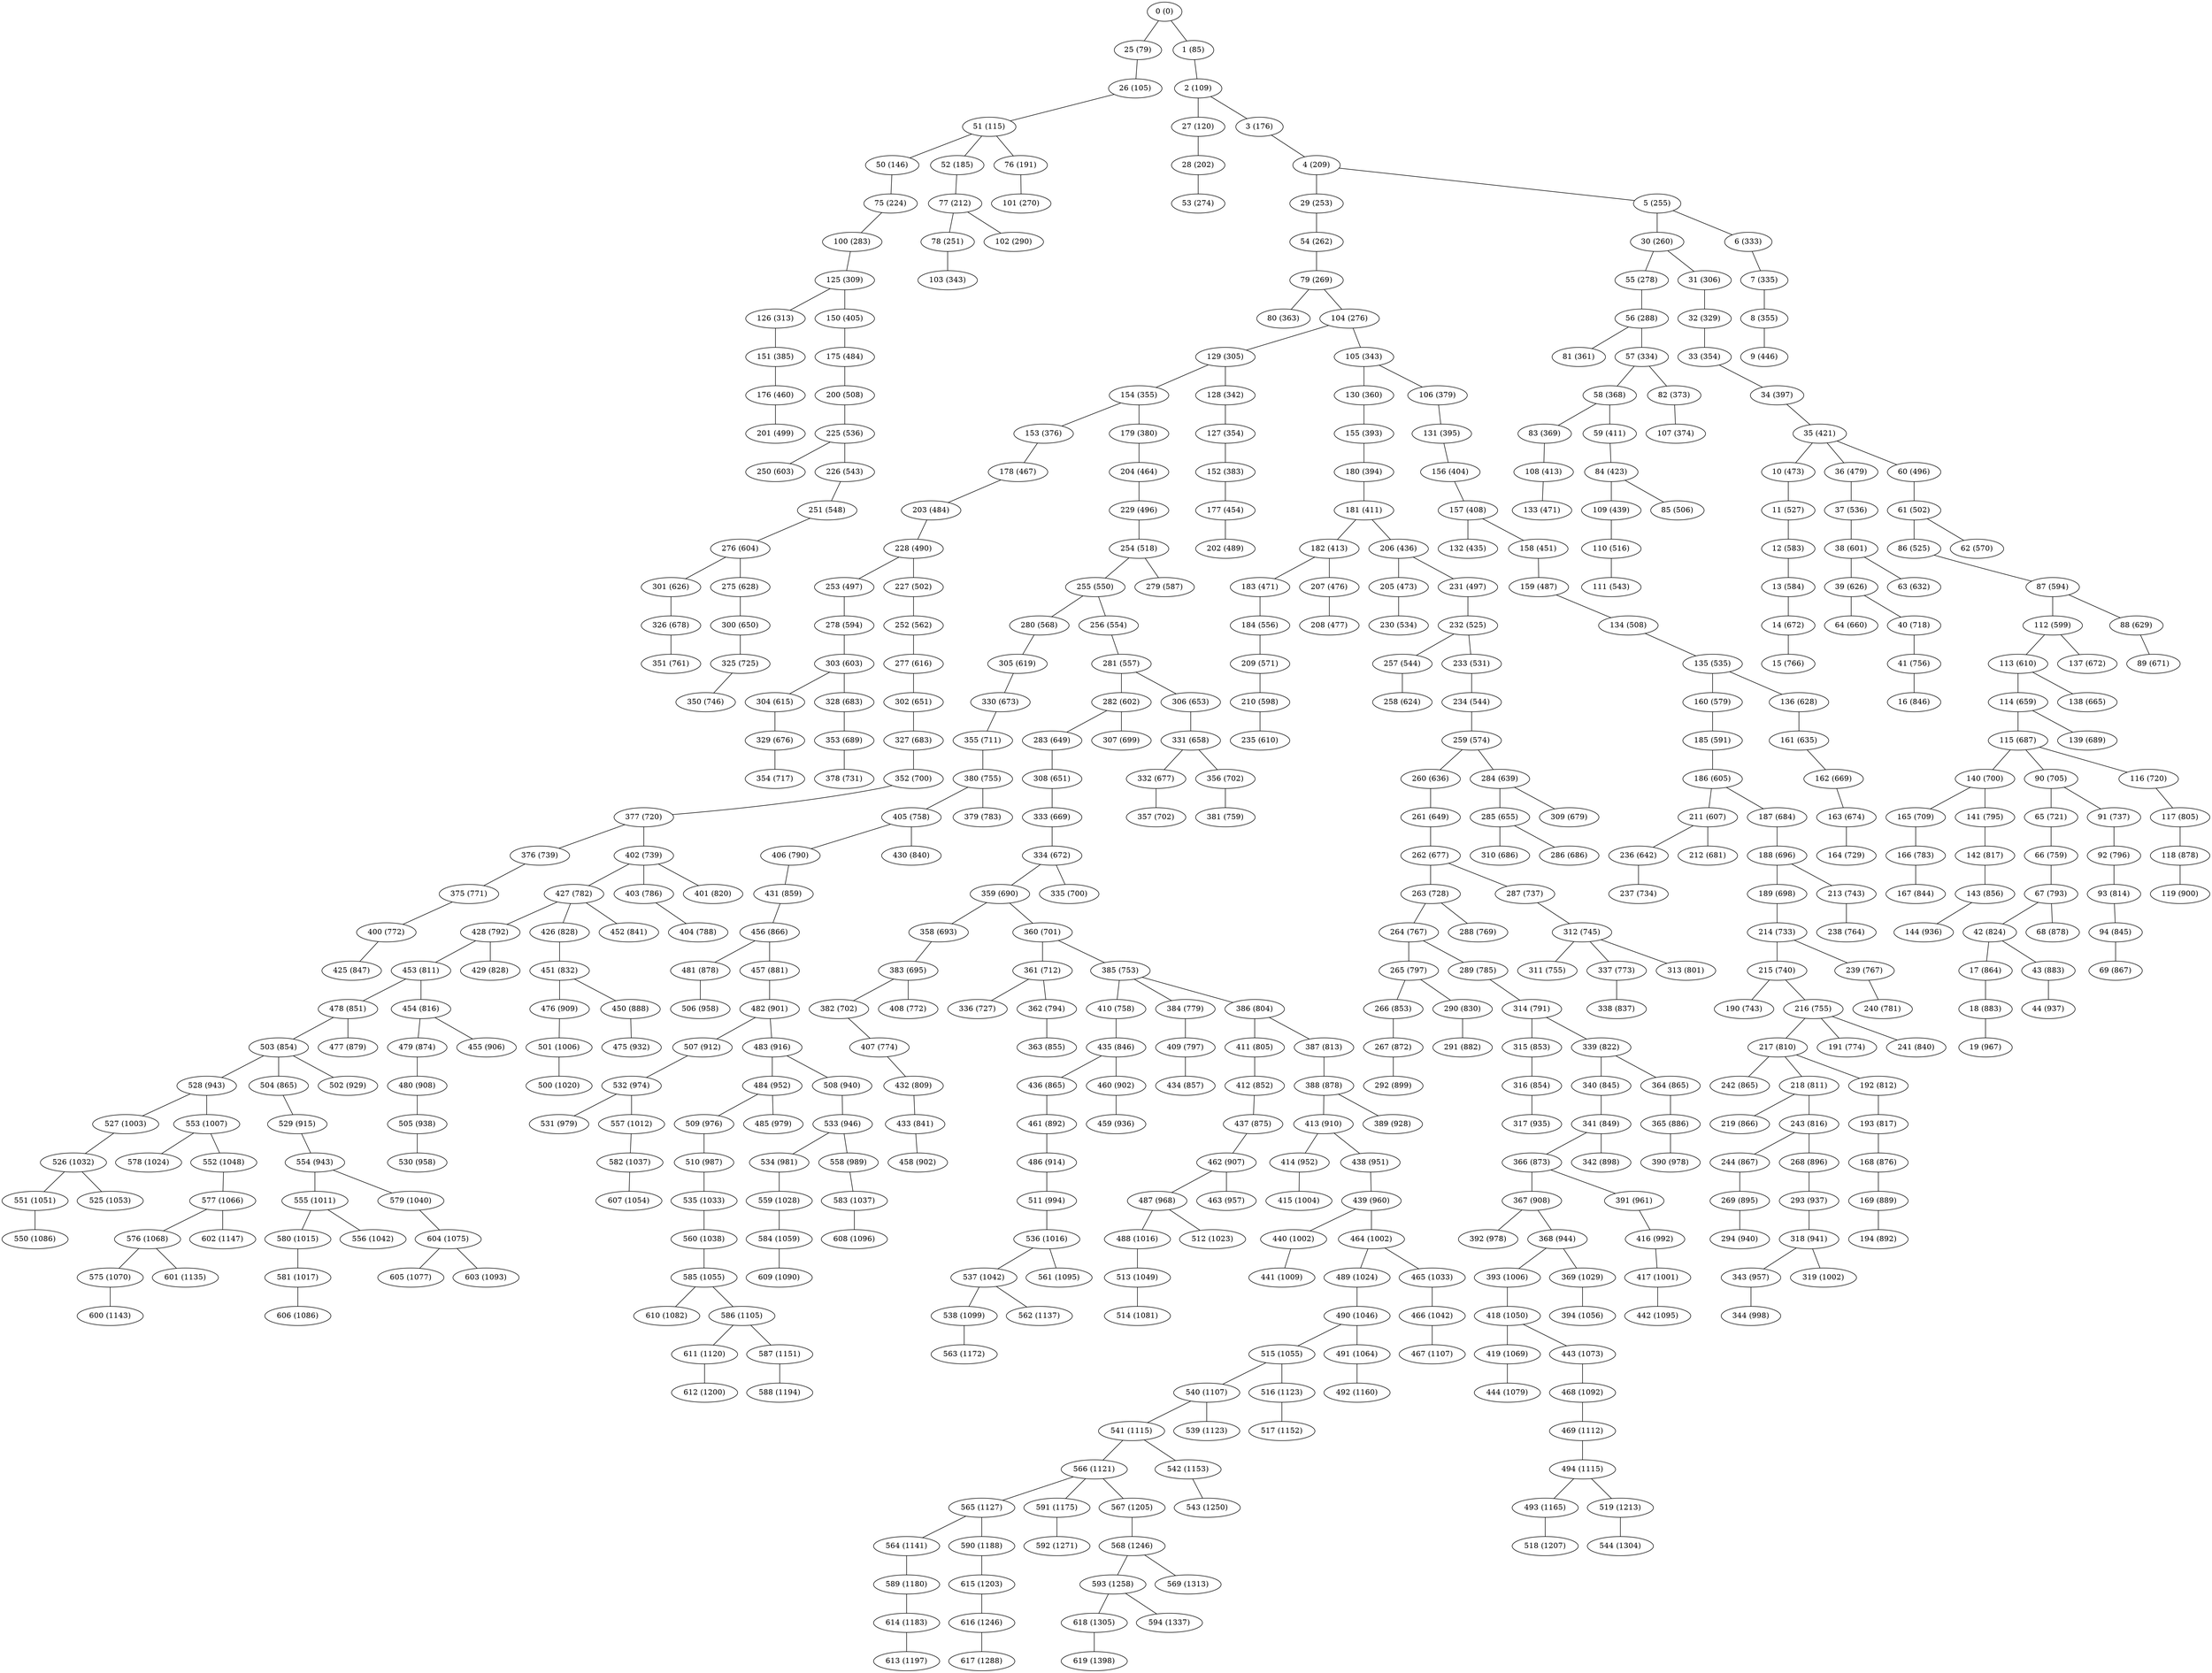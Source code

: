 graph{
"507 (912)" -- "532 (974)";
"160 (579)" -- "185 (591)";
"484 (952)" -- "509 (976)";
"86 (525)" -- "87 (594)";
"365 (886)" -- "390 (978)";
"253 (497)" -- "278 (594)";
"367 (908)" -- "392 (978)";
"209 (571)" -- "210 (598)";
"532 (974)" -- "531 (979)";
"87 (594)" -- "112 (599)";
"484 (952)" -- "485 (979)";
"37 (536)" -- "38 (601)";
"533 (946)" -- "534 (981)";
"281 (557)" -- "282 (602)";
"509 (976)" -- "510 (987)";
"278 (594)" -- "303 (603)";
"533 (946)" -- "558 (989)";
"225 (536)" -- "250 (603)";
"391 (961)" -- "416 (992)";
"251 (548)" -- "276 (604)";
"486 (914)" -- "511 (994)";
"185 (591)" -- "186 (605)";
"343 (957)" -- "344 (998)";
"186 (605)" -- "211 (607)";
"416 (992)" -- "417 (1001)";
"210 (598)" -- "235 (610)";
"318 (941)" -- "319 (1002)";
"112 (599)" -- "113 (610)";
"439 (960)" -- "440 (1002)";
"303 (603)" -- "304 (615)";
"439 (960)" -- "464 (1002)";
"252 (562)" -- "277 (616)";
"528 (943)" -- "527 (1003)";
"280 (568)" -- "305 (619)";
"414 (952)" -- "415 (1004)";
"257 (544)" -- "258 (624)";
"476 (909)" -- "501 (1006)";
"276 (604)" -- "301 (626)";
"368 (944)" -- "393 (1006)";
"38 (601)" -- "39 (626)";
"528 (943)" -- "553 (1007)";
"276 (604)" -- "275 (628)";
"440 (1002)" -- "441 (1009)";
"135 (535)" -- "136 (628)";
"554 (943)" -- "555 (1011)";
"87 (594)" -- "88 (629)";
"532 (974)" -- "557 (1012)";
"38 (601)" -- "63 (632)";
"555 (1011)" -- "580 (1015)";
"136 (628)" -- "161 (635)";
"511 (994)" -- "536 (1016)";
"259 (574)" -- "260 (636)";
"487 (968)" -- "488 (1016)";
"259 (574)" -- "284 (639)";
"580 (1015)" -- "581 (1017)";
"211 (607)" -- "236 (642)";
"501 (1006)" -- "500 (1020)";
"260 (636)" -- "261 (649)";
"487 (968)" -- "512 (1023)";
"282 (602)" -- "283 (649)";
"464 (1002)" -- "489 (1024)";
"275 (628)" -- "300 (650)";
"553 (1007)" -- "578 (1024)";
"283 (649)" -- "308 (651)";
"534 (981)" -- "559 (1028)";
"277 (616)" -- "302 (651)";
"368 (944)" -- "369 (1029)";
"281 (557)" -- "306 (653)";
"527 (1003)" -- "526 (1032)";
"284 (639)" -- "285 (655)";
"464 (1002)" -- "465 (1033)";
"306 (653)" -- "331 (658)";
"510 (987)" -- "535 (1033)";
"113 (610)" -- "114 (659)";
"557 (1012)" -- "582 (1037)";
"39 (626)" -- "64 (660)";
"558 (989)" -- "583 (1037)";
"113 (610)" -- "138 (665)";
"535 (1033)" -- "560 (1038)";
"308 (651)" -- "333 (669)";
"554 (943)" -- "579 (1040)";
"161 (635)" -- "162 (669)";
"465 (1033)" -- "466 (1042)";
"88 (629)" -- "89 (671)";
"536 (1016)" -- "537 (1042)";
"333 (669)" -- "334 (672)";
"555 (1011)" -- "556 (1042)";
"13 (584)" -- "14 (672)";
"489 (1024)" -- "490 (1046)";
"112 (599)" -- "137 (672)";
"553 (1007)" -- "552 (1048)";
"305 (619)" -- "330 (673)";
"488 (1016)" -- "513 (1049)";
"162 (669)" -- "163 (674)";
"393 (1006)" -- "418 (1050)";
"304 (615)" -- "329 (676)";
"526 (1032)" -- "551 (1051)";
"261 (649)" -- "262 (677)";
"526 (1032)" -- "525 (1053)";
"331 (658)" -- "332 (677)";
"582 (1037)" -- "607 (1054)";
"301 (626)" -- "326 (678)";
"560 (1038)" -- "585 (1055)";
"284 (639)" -- "309 (679)";
"490 (1046)" -- "515 (1055)";
"211 (607)" -- "212 (681)";
"369 (1029)" -- "394 (1056)";
"303 (603)" -- "328 (683)";
"559 (1028)" -- "584 (1059)";
"302 (651)" -- "327 (683)";
"490 (1046)" -- "491 (1064)";
"186 (605)" -- "187 (684)";
"552 (1048)" -- "577 (1066)";
"285 (655)" -- "310 (686)";
"577 (1066)" -- "576 (1068)";
"285 (655)" -- "286 (686)";
"418 (1050)" -- "419 (1069)";
"114 (659)" -- "115 (687)";
"576 (1068)" -- "575 (1070)";
"114 (659)" -- "139 (689)";
"418 (1050)" -- "443 (1073)";
"328 (683)" -- "353 (689)";
"579 (1040)" -- "604 (1075)";
"334 (672)" -- "359 (690)";
"604 (1075)" -- "605 (1077)";
"359 (690)" -- "358 (693)";
"419 (1069)" -- "444 (1079)";
"358 (693)" -- "383 (695)";
"513 (1049)" -- "514 (1081)";
"187 (684)" -- "188 (696)";
"585 (1055)" -- "610 (1082)";
"188 (696)" -- "189 (698)";
"551 (1051)" -- "550 (1086)";
"282 (602)" -- "307 (699)";
"581 (1017)" -- "606 (1086)";
"327 (683)" -- "352 (700)";
"584 (1059)" -- "609 (1090)";
"334 (672)" -- "335 (700)";
"443 (1073)" -- "468 (1092)";
"115 (687)" -- "140 (700)";
"604 (1075)" -- "603 (1093)";
"359 (690)" -- "360 (701)";
"417 (1001)" -- "442 (1095)";
"383 (695)" -- "382 (702)";
"536 (1016)" -- "561 (1095)";
"332 (677)" -- "357 (702)";
"583 (1037)" -- "608 (1096)";
"331 (658)" -- "356 (702)";
"537 (1042)" -- "538 (1099)";
"115 (687)" -- "90 (705)";
"585 (1055)" -- "586 (1105)";
"140 (700)" -- "165 (709)";
"466 (1042)" -- "467 (1107)";
"330 (673)" -- "355 (711)";
"515 (1055)" -- "540 (1107)";
"360 (701)" -- "361 (712)";
"468 (1092)" -- "469 (1112)";
"329 (676)" -- "354 (717)";
"469 (1112)" -- "494 (1115)";
"39 (626)" -- "40 (718)";
"540 (1107)" -- "541 (1115)";
"352 (700)" -- "377 (720)";
"586 (1105)" -- "611 (1120)";
"115 (687)" -- "116 (720)";
"541 (1115)" -- "566 (1121)";
"90 (705)" -- "65 (721)";
"515 (1055)" -- "516 (1123)";
"300 (650)" -- "325 (725)";
"540 (1107)" -- "539 (1123)";
"361 (712)" -- "336 (727)";
"400 (772)" -- "425 (847)";
"566 (1121)" -- "565 (1127)";
"129 (305)" -- "154 (355)";
"262 (677)" -- "263 (728)";
"340 (845)" -- "341 (849)";
"576 (1068)" -- "601 (1135)";
"105 (343)" -- "130 (360)";
"163 (674)" -- "164 (729)";
"453 (811)" -- "478 (851)";
"537 (1042)" -- "562 (1137)";
"56 (288)" -- "81 (361)";
"353 (689)" -- "378 (731)";
"411 (805)" -- "412 (852)";
"565 (1127)" -- "564 (1141)";
"79 (269)" -- "80 (363)";
"189 (698)" -- "214 (733)";
"314 (791)" -- "315 (853)";
"575 (1070)" -- "600 (1143)";
"57 (334)" -- "58 (368)";
"236 (642)" -- "237 (734)";
"265 (797)" -- "266 (853)";
"577 (1066)" -- "602 (1147)";
"58 (368)" -- "83 (369)";
"262 (677)" -- "287 (737)";
"315 (853)" -- "316 (854)";
"586 (1105)" -- "587 (1151)";
"57 (334)" -- "82 (373)";
"90 (705)" -- "91 (737)";
"478 (851)" -- "503 (854)";
"516 (1123)" -- "517 (1152)";
"82 (373)" -- "107 (374)";
"377 (720)" -- "376 (739)";
"7 (335)" -- "8 (355)";
"362 (794)" -- "363 (855)";
"541 (1115)" -- "542 (1153)";
"154 (355)" -- "153 (376)";
"377 (720)" -- "402 (739)";
"142 (817)" -- "143 (856)";
"491 (1064)" -- "492 (1160)";
"105 (343)" -- "106 (379)";
"214 (733)" -- "215 (740)";
"409 (797)" -- "434 (857)";
"494 (1115)" -- "493 (1165)";
"154 (355)" -- "179 (380)";
"215 (740)" -- "190 (743)";
"406 (790)" -- "431 (859)";
"538 (1099)" -- "563 (1172)";
"127 (354)" -- "152 (383)";
"188 (696)" -- "213 (743)";
"42 (824)" -- "17 (864)";
"566 (1121)" -- "591 (1175)";
"126 (313)" -- "151 (385)";
"287 (737)" -- "312 (745)";
"503 (854)" -- "504 (865)";
"564 (1141)" -- "589 (1180)";
"130 (360)" -- "155 (393)";
"325 (725)" -- "350 (746)";
"435 (846)" -- "436 (865)";
"589 (1180)" -- "614 (1183)";
"155 (393)" -- "180 (394)";
"360 (701)" -- "385 (753)";
"339 (822)" -- "364 (865)";
"565 (1127)" -- "590 (1188)";
"106 (379)" -- "131 (395)";
"215 (740)" -- "216 (755)";
"217 (810)" -- "242 (865)";
"587 (1151)" -- "588 (1194)";
"33 (354)" -- "34 (397)";
"312 (745)" -- "311 (755)";
"431 (859)" -- "456 (866)";
"614 (1183)" -- "613 (1197)";
"131 (395)" -- "156 (404)";
"355 (711)" -- "380 (755)";
"218 (811)" -- "219 (866)";
"611 (1120)" -- "612 (1200)";
"125 (309)" -- "150 (405)";
"40 (718)" -- "41 (756)";
"243 (816)" -- "244 (867)";
"590 (1188)" -- "615 (1203)";
"156 (404)" -- "157 (408)";
"385 (753)" -- "410 (758)";
"94 (845)" -- "69 (867)";
"566 (1121)" -- "567 (1205)";
"180 (394)" -- "181 (411)";
"380 (755)" -- "405 (758)";
"266 (853)" -- "267 (872)";
"493 (1165)" -- "518 (1207)";
"58 (368)" -- "59 (411)";
"65 (721)" -- "66 (759)";
"341 (849)" -- "366 (873)";
"494 (1115)" -- "519 (1213)";
"181 (411)" -- "182 (413)";
"356 (702)" -- "381 (759)";
"454 (816)" -- "479 (874)";
"567 (1205)" -- "568 (1246)";
"83 (369)" -- "108 (413)";
"326 (678)" -- "351 (761)";
"412 (852)" -- "437 (875)";
"615 (1203)" -- "616 (1246)";
"34 (397)" -- "35 (421)";
"213 (743)" -- "238 (764)";
"193 (817)" -- "168 (876)";
"542 (1153)" -- "543 (1250)";
"59 (411)" -- "84 (423)";
"14 (672)" -- "15 (766)";
"67 (793)" -- "68 (878)";
"568 (1246)" -- "593 (1258)";
"157 (408)" -- "132 (435)";
"263 (728)" -- "264 (767)";
"117 (805)" -- "118 (878)";
"591 (1175)" -- "592 (1271)";
"181 (411)" -- "206 (436)";
"214 (733)" -- "239 (767)";
"387 (813)" -- "388 (878)";
"616 (1246)" -- "617 (1288)";
"84 (423)" -- "109 (439)";
"263 (728)" -- "288 (769)";
"456 (866)" -- "481 (878)";
"519 (1213)" -- "544 (1304)";
"8 (355)" -- "9 (446)";
"376 (739)" -- "375 (771)";
"478 (851)" -- "477 (879)";
"593 (1258)" -- "618 (1305)";
"157 (408)" -- "158 (451)";
"375 (771)" -- "400 (772)";
"456 (866)" -- "457 (881)";
"568 (1246)" -- "569 (1313)";
"152 (383)" -- "177 (454)";
"383 (695)" -- "408 (772)";
"290 (830)" -- "291 (882)";
"593 (1258)" -- "594 (1337)";
"151 (385)" -- "176 (460)";
"312 (745)" -- "337 (773)";
"17 (864)" -- "18 (883)";
"618 (1305)" -- "619 (1398)";
"179 (380)" -- "204 (464)";
"216 (755)" -- "191 (774)";
"42 (824)" -- "43 (883)";
"153 (376)" -- "178 (467)";
"382 (702)" -- "407 (774)";
"364 (865)" -- "365 (886)";
"108 (413)" -- "133 (471)";
"385 (753)" -- "384 (779)";
"451 (832)" -- "450 (888)";
"182 (413)" -- "183 (471)";
"239 (767)" -- "240 (781)";
"168 (876)" -- "169 (889)";
"206 (436)" -- "205 (473)";
"402 (739)" -- "427 (782)";
"169 (889)" -- "194 (892)";
"35 (421)" -- "10 (473)";
"165 (709)" -- "166 (783)";
"436 (865)" -- "461 (892)";
"182 (413)" -- "207 (476)";
"380 (755)" -- "379 (783)";
"244 (867)" -- "269 (895)";
"207 (476)" -- "208 (477)";
"264 (767)" -- "289 (785)";
"243 (816)" -- "268 (896)";
"35 (421)" -- "36 (479)";
"402 (739)" -- "403 (786)";
"341 (849)" -- "342 (898)";
"178 (467)" -- "203 (484)";
"403 (786)" -- "404 (788)";
"267 (872)" -- "292 (899)";
"150 (405)" -- "175 (484)";
"405 (758)" -- "406 (790)";
"118 (878)" -- "119 (900)";
"0 (0)" -- "25 (79)";
"158 (451)" -- "159 (487)";
"289 (785)" -- "314 (791)";
"457 (881)" -- "482 (901)";
"0 (0)" -- "1 (85)";
"177 (454)" -- "202 (489)";
"427 (782)" -- "428 (792)";
"433 (841)" -- "458 (902)";
"25 (79)" -- "26 (105)";
"203 (484)" -- "228 (490)";
"66 (759)" -- "67 (793)";
"435 (846)" -- "460 (902)";
"1 (85)" -- "2 (109)";
"35 (421)" -- "60 (496)";
"361 (712)" -- "362 (794)";
"454 (816)" -- "455 (906)";
"26 (105)" -- "51 (115)";
"204 (464)" -- "229 (496)";
"140 (700)" -- "141 (795)";
"437 (875)" -- "462 (907)";
"2 (109)" -- "27 (120)";
"228 (490)" -- "253 (497)";
"91 (737)" -- "92 (796)";
"366 (873)" -- "367 (908)";
"51 (115)" -- "50 (146)";
"206 (436)" -- "231 (497)";
"264 (767)" -- "265 (797)";
"479 (874)" -- "480 (908)";
"2 (109)" -- "3 (176)";
"176 (460)" -- "201 (499)";
"384 (779)" -- "409 (797)";
"451 (832)" -- "476 (909)";
"51 (115)" -- "52 (185)";
"228 (490)" -- "227 (502)";
"312 (745)" -- "313 (801)";
"388 (878)" -- "413 (910)";
"51 (115)" -- "76 (191)";
"60 (496)" -- "61 (502)";
"385 (753)" -- "386 (804)";
"482 (901)" -- "507 (912)";
"27 (120)" -- "28 (202)";
"84 (423)" -- "85 (506)";
"386 (804)" -- "411 (805)";
"461 (892)" -- "486 (914)";
"3 (176)" -- "4 (209)";
"159 (487)" -- "134 (508)";
"116 (720)" -- "117 (805)";
"504 (865)" -- "529 (915)";
"52 (185)" -- "77 (212)";
"175 (484)" -- "200 (508)";
"407 (774)" -- "432 (809)";
"482 (901)" -- "483 (916)";
"50 (146)" -- "75 (224)";
"109 (439)" -- "110 (516)";
"216 (755)" -- "217 (810)";
"388 (878)" -- "389 (928)";
"77 (212)" -- "78 (251)";
"229 (496)" -- "254 (518)";
"217 (810)" -- "218 (811)";
"503 (854)" -- "502 (929)";
"4 (209)" -- "29 (253)";
"231 (497)" -- "232 (525)";
"428 (792)" -- "453 (811)";
"450 (888)" -- "475 (932)";
"4 (209)" -- "5 (255)";
"61 (502)" -- "86 (525)";
"217 (810)" -- "192 (812)";
"316 (854)" -- "317 (935)";
"5 (255)" -- "30 (260)";
"10 (473)" -- "11 (527)";
"386 (804)" -- "387 (813)";
"460 (902)" -- "459 (936)";
"29 (253)" -- "54 (262)";
"232 (525)" -- "233 (531)";
"92 (796)" -- "93 (814)";
"143 (856)" -- "144 (936)";
"54 (262)" -- "79 (269)";
"205 (473)" -- "230 (534)";
"453 (811)" -- "454 (816)";
"43 (883)" -- "44 (937)";
"76 (191)" -- "101 (270)";
"134 (508)" -- "135 (535)";
"218 (811)" -- "243 (816)";
"268 (896)" -- "293 (937)";
"28 (202)" -- "53 (274)";
"200 (508)" -- "225 (536)";
"192 (812)" -- "193 (817)";
"480 (908)" -- "505 (938)";
"79 (269)" -- "104 (276)";
"36 (479)" -- "37 (536)";
"141 (795)" -- "142 (817)";
"269 (895)" -- "294 (940)";
"30 (260)" -- "55 (278)";
"225 (536)" -- "226 (543)";
"402 (739)" -- "401 (820)";
"483 (916)" -- "508 (940)";
"75 (224)" -- "100 (283)";
"110 (516)" -- "111 (543)";
"314 (791)" -- "339 (822)";
"293 (937)" -- "318 (941)";
"55 (278)" -- "56 (288)";
"232 (525)" -- "257 (544)";
"67 (793)" -- "42 (824)";
"503 (854)" -- "528 (943)";
"77 (212)" -- "102 (290)";
"233 (531)" -- "234 (544)";
"428 (792)" -- "429 (828)";
"529 (915)" -- "554 (943)";
"104 (276)" -- "129 (305)";
"226 (543)" -- "251 (548)";
"427 (782)" -- "426 (828)";
"367 (908)" -- "368 (944)";
"30 (260)" -- "31 (306)";
"254 (518)" -- "255 (550)";
"265 (797)" -- "290 (830)";
"508 (940)" -- "533 (946)";
"100 (283)" -- "125 (309)";
"255 (550)" -- "256 (554)";
"426 (828)" -- "451 (832)";
"413 (910)" -- "438 (951)";
"125 (309)" -- "126 (313)";
"183 (471)" -- "184 (556)";
"337 (773)" -- "338 (837)";
"413 (910)" -- "414 (952)";
"31 (306)" -- "32 (329)";
"256 (554)" -- "281 (557)";
"216 (755)" -- "241 (840)";
"483 (916)" -- "484 (952)";
"5 (255)" -- "6 (333)";
"227 (502)" -- "252 (562)";
"405 (758)" -- "430 (840)";
"462 (907)" -- "463 (957)";
"56 (288)" -- "57 (334)";
"255 (550)" -- "280 (568)";
"432 (809)" -- "433 (841)";
"318 (941)" -- "343 (957)";
"6 (333)" -- "7 (335)";
"61 (502)" -- "62 (570)";
"427 (782)" -- "452 (841)";
"505 (938)" -- "530 (958)";
"129 (305)" -- "128 (342)";
"184 (556)" -- "209 (571)";
"166 (783)" -- "167 (844)";
"481 (878)" -- "506 (958)";
"104 (276)" -- "105 (343)";
"234 (544)" -- "259 (574)";
"339 (822)" -- "340 (845)";
"438 (951)" -- "439 (960)";
"78 (251)" -- "103 (343)";
"135 (535)" -- "160 (579)";
"93 (814)" -- "94 (845)";
"366 (873)" -- "391 (961)";
"128 (342)" -- "127 (354)";
"11 (527)" -- "12 (583)";
"41 (756)" -- "16 (846)";
"18 (883)" -- "19 (967)";
"32 (329)" -- "33 (354)";
"12 (583)" -- "13 (584)";
"410 (758)" -- "435 (846)";
"462 (907)" -- "487 (968)";
"254 (518)" -- "279 (587)";
}

